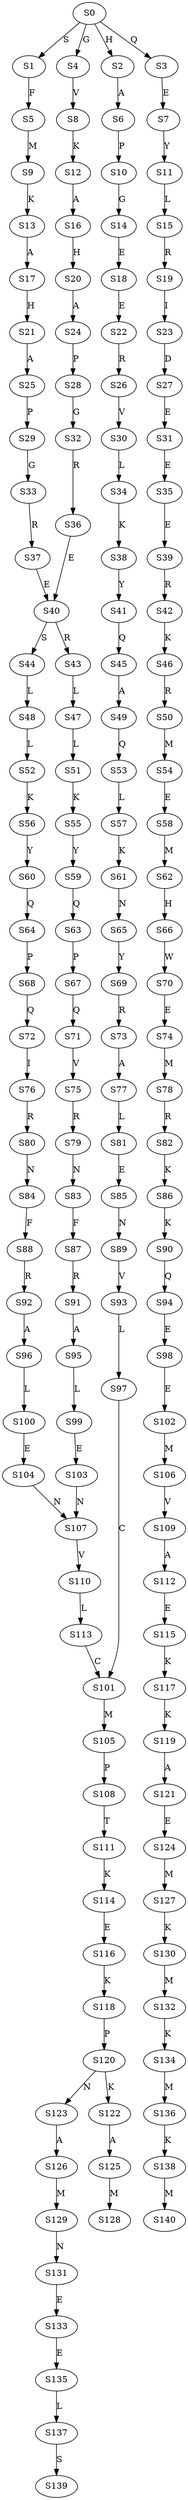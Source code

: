 strict digraph  {
	S0 -> S1 [ label = S ];
	S0 -> S2 [ label = H ];
	S0 -> S3 [ label = Q ];
	S0 -> S4 [ label = G ];
	S1 -> S5 [ label = F ];
	S2 -> S6 [ label = A ];
	S3 -> S7 [ label = E ];
	S4 -> S8 [ label = V ];
	S5 -> S9 [ label = M ];
	S6 -> S10 [ label = P ];
	S7 -> S11 [ label = Y ];
	S8 -> S12 [ label = K ];
	S9 -> S13 [ label = K ];
	S10 -> S14 [ label = G ];
	S11 -> S15 [ label = L ];
	S12 -> S16 [ label = A ];
	S13 -> S17 [ label = A ];
	S14 -> S18 [ label = E ];
	S15 -> S19 [ label = R ];
	S16 -> S20 [ label = H ];
	S17 -> S21 [ label = H ];
	S18 -> S22 [ label = E ];
	S19 -> S23 [ label = I ];
	S20 -> S24 [ label = A ];
	S21 -> S25 [ label = A ];
	S22 -> S26 [ label = R ];
	S23 -> S27 [ label = D ];
	S24 -> S28 [ label = P ];
	S25 -> S29 [ label = P ];
	S26 -> S30 [ label = V ];
	S27 -> S31 [ label = E ];
	S28 -> S32 [ label = G ];
	S29 -> S33 [ label = G ];
	S30 -> S34 [ label = L ];
	S31 -> S35 [ label = E ];
	S32 -> S36 [ label = R ];
	S33 -> S37 [ label = R ];
	S34 -> S38 [ label = K ];
	S35 -> S39 [ label = E ];
	S36 -> S40 [ label = E ];
	S37 -> S40 [ label = E ];
	S38 -> S41 [ label = Y ];
	S39 -> S42 [ label = R ];
	S40 -> S43 [ label = R ];
	S40 -> S44 [ label = S ];
	S41 -> S45 [ label = Q ];
	S42 -> S46 [ label = K ];
	S43 -> S47 [ label = L ];
	S44 -> S48 [ label = L ];
	S45 -> S49 [ label = A ];
	S46 -> S50 [ label = R ];
	S47 -> S51 [ label = L ];
	S48 -> S52 [ label = L ];
	S49 -> S53 [ label = Q ];
	S50 -> S54 [ label = M ];
	S51 -> S55 [ label = K ];
	S52 -> S56 [ label = K ];
	S53 -> S57 [ label = L ];
	S54 -> S58 [ label = E ];
	S55 -> S59 [ label = Y ];
	S56 -> S60 [ label = Y ];
	S57 -> S61 [ label = K ];
	S58 -> S62 [ label = M ];
	S59 -> S63 [ label = Q ];
	S60 -> S64 [ label = Q ];
	S61 -> S65 [ label = N ];
	S62 -> S66 [ label = H ];
	S63 -> S67 [ label = P ];
	S64 -> S68 [ label = P ];
	S65 -> S69 [ label = Y ];
	S66 -> S70 [ label = W ];
	S67 -> S71 [ label = Q ];
	S68 -> S72 [ label = Q ];
	S69 -> S73 [ label = R ];
	S70 -> S74 [ label = E ];
	S71 -> S75 [ label = V ];
	S72 -> S76 [ label = I ];
	S73 -> S77 [ label = A ];
	S74 -> S78 [ label = M ];
	S75 -> S79 [ label = R ];
	S76 -> S80 [ label = R ];
	S77 -> S81 [ label = L ];
	S78 -> S82 [ label = R ];
	S79 -> S83 [ label = N ];
	S80 -> S84 [ label = N ];
	S81 -> S85 [ label = E ];
	S82 -> S86 [ label = K ];
	S83 -> S87 [ label = F ];
	S84 -> S88 [ label = F ];
	S85 -> S89 [ label = N ];
	S86 -> S90 [ label = K ];
	S87 -> S91 [ label = R ];
	S88 -> S92 [ label = R ];
	S89 -> S93 [ label = V ];
	S90 -> S94 [ label = Q ];
	S91 -> S95 [ label = A ];
	S92 -> S96 [ label = A ];
	S93 -> S97 [ label = L ];
	S94 -> S98 [ label = E ];
	S95 -> S99 [ label = L ];
	S96 -> S100 [ label = L ];
	S97 -> S101 [ label = C ];
	S98 -> S102 [ label = E ];
	S99 -> S103 [ label = E ];
	S100 -> S104 [ label = E ];
	S101 -> S105 [ label = M ];
	S102 -> S106 [ label = M ];
	S103 -> S107 [ label = N ];
	S104 -> S107 [ label = N ];
	S105 -> S108 [ label = P ];
	S106 -> S109 [ label = V ];
	S107 -> S110 [ label = V ];
	S108 -> S111 [ label = T ];
	S109 -> S112 [ label = A ];
	S110 -> S113 [ label = L ];
	S111 -> S114 [ label = K ];
	S112 -> S115 [ label = E ];
	S113 -> S101 [ label = C ];
	S114 -> S116 [ label = E ];
	S115 -> S117 [ label = K ];
	S116 -> S118 [ label = K ];
	S117 -> S119 [ label = K ];
	S118 -> S120 [ label = P ];
	S119 -> S121 [ label = A ];
	S120 -> S122 [ label = K ];
	S120 -> S123 [ label = N ];
	S121 -> S124 [ label = E ];
	S122 -> S125 [ label = A ];
	S123 -> S126 [ label = A ];
	S124 -> S127 [ label = M ];
	S125 -> S128 [ label = M ];
	S126 -> S129 [ label = M ];
	S127 -> S130 [ label = K ];
	S129 -> S131 [ label = N ];
	S130 -> S132 [ label = M ];
	S131 -> S133 [ label = E ];
	S132 -> S134 [ label = K ];
	S133 -> S135 [ label = E ];
	S134 -> S136 [ label = M ];
	S135 -> S137 [ label = L ];
	S136 -> S138 [ label = K ];
	S137 -> S139 [ label = S ];
	S138 -> S140 [ label = M ];
}
